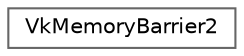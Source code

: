 digraph "类继承关系图"
{
 // LATEX_PDF_SIZE
  bgcolor="transparent";
  edge [fontname=Helvetica,fontsize=10,labelfontname=Helvetica,labelfontsize=10];
  node [fontname=Helvetica,fontsize=10,shape=box,height=0.2,width=0.4];
  rankdir="LR";
  Node0 [id="Node000000",label="VkMemoryBarrier2",height=0.2,width=0.4,color="grey40", fillcolor="white", style="filled",URL="$struct_vk_memory_barrier2.html",tooltip=" "];
}
